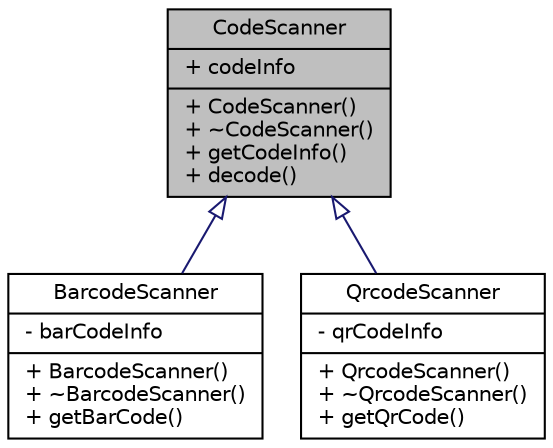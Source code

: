 digraph "CodeScanner"
{
 // INTERACTIVE_SVG=YES
  edge [fontname="Helvetica",fontsize="10",labelfontname="Helvetica",labelfontsize="10"];
  node [fontname="Helvetica",fontsize="10",shape=record];
  Node1 [label="{CodeScanner\n|+ codeInfo\l|+ CodeScanner()\l+ ~CodeScanner()\l+ getCodeInfo()\l+ decode()\l}",height=0.2,width=0.4,color="black", fillcolor="grey75", style="filled", fontcolor="black"];
  Node1 -> Node2 [dir="back",color="midnightblue",fontsize="10",style="solid",arrowtail="onormal",fontname="Helvetica"];
  Node2 [label="{BarcodeScanner\n|- barCodeInfo\l|+ BarcodeScanner()\l+ ~BarcodeScanner()\l+ getBarCode()\l}",height=0.2,width=0.4,color="black", fillcolor="white", style="filled",URL="$class_barcode_scanner.html",tooltip="Class that contains the precedures of finding the position of barcode and decoding the barcode..."];
  Node1 -> Node3 [dir="back",color="midnightblue",fontsize="10",style="solid",arrowtail="onormal",fontname="Helvetica"];
  Node3 [label="{QrcodeScanner\n|- qrCodeInfo\l|+ QrcodeScanner()\l+ ~QrcodeScanner()\l+ getQrCode()\l}",height=0.2,width=0.4,color="black", fillcolor="white", style="filled",URL="$class_qrcode_scanner.html",tooltip="Class that contains the precedures of finding the position of QR-code and decoding the QR-code..."];
}
